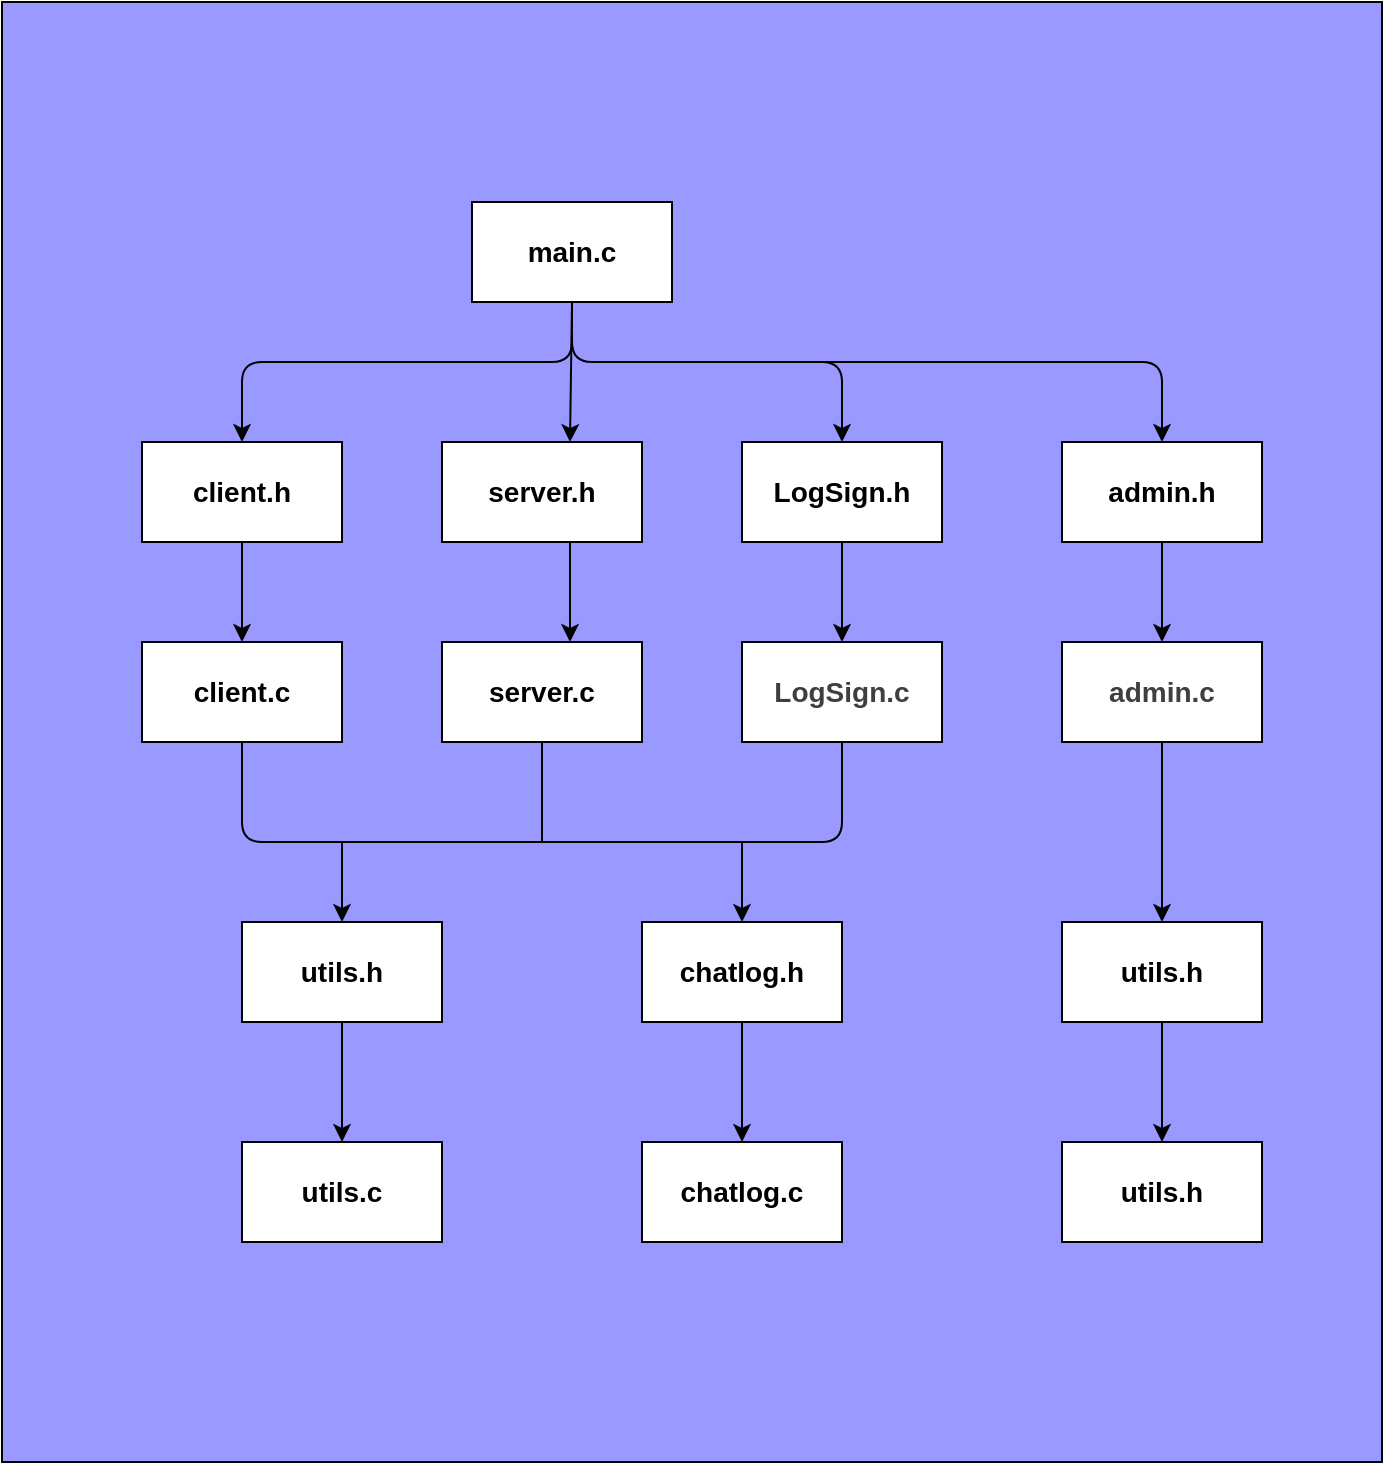 <mxfile>
    <diagram id="ACQts67kbGIKaAzS2E5c" name="Page-1">
        <mxGraphModel dx="967" dy="1139" grid="1" gridSize="10" guides="1" tooltips="1" connect="1" arrows="1" fold="1" page="1" pageScale="1" pageWidth="850" pageHeight="1100" math="0" shadow="0">
            <root>
                <mxCell id="0"/>
                <mxCell id="1" parent="0"/>
                <mxCell id="36" value="" style="rounded=0;whiteSpace=wrap;html=1;direction=south;fillColor=#9999FF;" vertex="1" parent="1">
                    <mxGeometry x="190" y="100" width="690" height="730" as="geometry"/>
                </mxCell>
                <mxCell id="2" value="&lt;b&gt;&lt;font style=&quot;font-size: 14px;&quot;&gt;main.c&lt;/font&gt;&lt;/b&gt;" style="rounded=0;whiteSpace=wrap;html=1;" vertex="1" parent="1">
                    <mxGeometry x="425" y="200" width="100" height="50" as="geometry"/>
                </mxCell>
                <mxCell id="3" value="&lt;b&gt;&lt;font style=&quot;font-size: 14px;&quot;&gt;client.h&lt;/font&gt;&lt;/b&gt;" style="rounded=0;whiteSpace=wrap;html=1;" vertex="1" parent="1">
                    <mxGeometry x="260" y="320" width="100" height="50" as="geometry"/>
                </mxCell>
                <mxCell id="4" value="&lt;b&gt;&lt;font style=&quot;font-size: 14px;&quot;&gt;server.h&lt;/font&gt;&lt;/b&gt;" style="rounded=0;whiteSpace=wrap;html=1;" vertex="1" parent="1">
                    <mxGeometry x="410" y="320" width="100" height="50" as="geometry"/>
                </mxCell>
                <mxCell id="5" value="&lt;span style=&quot;font-size: 14px;&quot;&gt;&lt;b&gt;LogSign.h&lt;/b&gt;&lt;/span&gt;" style="rounded=0;whiteSpace=wrap;html=1;" vertex="1" parent="1">
                    <mxGeometry x="560" y="320" width="100" height="50" as="geometry"/>
                </mxCell>
                <mxCell id="6" value="&lt;b&gt;&lt;font style=&quot;font-size: 14px;&quot;&gt;chatlog.c&lt;/font&gt;&lt;/b&gt;" style="rounded=0;whiteSpace=wrap;html=1;" vertex="1" parent="1">
                    <mxGeometry x="510" y="670" width="100" height="50" as="geometry"/>
                </mxCell>
                <mxCell id="7" value="&lt;b&gt;&lt;font style=&quot;font-size: 14px;&quot;&gt;client.c&lt;/font&gt;&lt;/b&gt;" style="rounded=0;whiteSpace=wrap;html=1;" vertex="1" parent="1">
                    <mxGeometry x="260" y="420" width="100" height="50" as="geometry"/>
                </mxCell>
                <mxCell id="8" value="&lt;b&gt;&lt;font style=&quot;font-size: 14px;&quot;&gt;server.c&lt;/font&gt;&lt;/b&gt;" style="rounded=0;whiteSpace=wrap;html=1;" vertex="1" parent="1">
                    <mxGeometry x="410" y="420" width="100" height="50" as="geometry"/>
                </mxCell>
                <mxCell id="9" value="&lt;b style=&quot;color: rgb(63, 63, 63); font-size: 14px;&quot;&gt;LogSign.c&lt;/b&gt;" style="rounded=0;whiteSpace=wrap;html=1;" vertex="1" parent="1">
                    <mxGeometry x="560" y="420" width="100" height="50" as="geometry"/>
                </mxCell>
                <mxCell id="10" value="&lt;b style=&quot;color: rgb(63, 63, 63); font-size: 14px;&quot;&gt;admin.c&lt;/b&gt;" style="rounded=0;whiteSpace=wrap;html=1;" vertex="1" parent="1">
                    <mxGeometry x="720" y="420" width="100" height="50" as="geometry"/>
                </mxCell>
                <mxCell id="11" value="&lt;b&gt;&lt;font style=&quot;font-size: 14px;&quot;&gt;utils.h&lt;/font&gt;&lt;/b&gt;" style="rounded=0;whiteSpace=wrap;html=1;" vertex="1" parent="1">
                    <mxGeometry x="310" y="560" width="100" height="50" as="geometry"/>
                </mxCell>
                <mxCell id="12" value="&lt;b&gt;&lt;font style=&quot;font-size: 14px;&quot;&gt;chatlog.h&lt;/font&gt;&lt;/b&gt;" style="rounded=0;whiteSpace=wrap;html=1;" vertex="1" parent="1">
                    <mxGeometry x="510" y="560" width="100" height="50" as="geometry"/>
                </mxCell>
                <mxCell id="13" value="&lt;b&gt;&lt;font style=&quot;font-size: 14px;&quot;&gt;utils.c&lt;/font&gt;&lt;/b&gt;" style="rounded=0;whiteSpace=wrap;html=1;" vertex="1" parent="1">
                    <mxGeometry x="310" y="670" width="100" height="50" as="geometry"/>
                </mxCell>
                <mxCell id="15" value="&lt;span style=&quot;font-size: 14px;&quot;&gt;&lt;b&gt;admin.h&lt;/b&gt;&lt;/span&gt;" style="rounded=0;whiteSpace=wrap;html=1;" vertex="1" parent="1">
                    <mxGeometry x="720" y="320" width="100" height="50" as="geometry"/>
                </mxCell>
                <mxCell id="16" value="" style="endArrow=classic;html=1;entryX=0.5;entryY=0;entryDx=0;entryDy=0;exitX=0.5;exitY=1;exitDx=0;exitDy=0;" edge="1" parent="1" source="2" target="3">
                    <mxGeometry width="50" height="50" relative="1" as="geometry">
                        <mxPoint x="475" y="280" as="sourcePoint"/>
                        <mxPoint x="520" y="550" as="targetPoint"/>
                        <Array as="points">
                            <mxPoint x="475" y="280"/>
                            <mxPoint x="310" y="280"/>
                        </Array>
                    </mxGeometry>
                </mxCell>
                <mxCell id="18" value="" style="endArrow=classic;html=1;exitX=0.5;exitY=1;exitDx=0;exitDy=0;entryX=0.64;entryY=0;entryDx=0;entryDy=0;entryPerimeter=0;" edge="1" parent="1" source="2" target="4">
                    <mxGeometry width="50" height="50" relative="1" as="geometry">
                        <mxPoint x="470" y="600" as="sourcePoint"/>
                        <mxPoint x="520" y="550" as="targetPoint"/>
                    </mxGeometry>
                </mxCell>
                <mxCell id="19" value="" style="endArrow=classic;html=1;exitX=0.5;exitY=1;exitDx=0;exitDy=0;entryX=0.5;entryY=0;entryDx=0;entryDy=0;" edge="1" parent="1" source="2" target="5">
                    <mxGeometry width="50" height="50" relative="1" as="geometry">
                        <mxPoint x="470" y="600" as="sourcePoint"/>
                        <mxPoint x="520" y="550" as="targetPoint"/>
                        <Array as="points">
                            <mxPoint x="475" y="280"/>
                            <mxPoint x="610" y="280"/>
                        </Array>
                    </mxGeometry>
                </mxCell>
                <mxCell id="20" value="" style="endArrow=classic;html=1;exitX=0.5;exitY=1;exitDx=0;exitDy=0;" edge="1" parent="1" source="3" target="7">
                    <mxGeometry width="50" height="50" relative="1" as="geometry">
                        <mxPoint x="470" y="600" as="sourcePoint"/>
                        <mxPoint x="520" y="550" as="targetPoint"/>
                    </mxGeometry>
                </mxCell>
                <mxCell id="21" value="" style="endArrow=classic;html=1;entryX=0.64;entryY=0;entryDx=0;entryDy=0;entryPerimeter=0;" edge="1" parent="1" target="8">
                    <mxGeometry width="50" height="50" relative="1" as="geometry">
                        <mxPoint x="474" y="370" as="sourcePoint"/>
                        <mxPoint x="520" y="550" as="targetPoint"/>
                    </mxGeometry>
                </mxCell>
                <mxCell id="22" value="" style="endArrow=classic;html=1;exitX=0.5;exitY=1;exitDx=0;exitDy=0;entryX=0.5;entryY=0;entryDx=0;entryDy=0;" edge="1" parent="1" source="5" target="9">
                    <mxGeometry width="50" height="50" relative="1" as="geometry">
                        <mxPoint x="470" y="600" as="sourcePoint"/>
                        <mxPoint x="520" y="550" as="targetPoint"/>
                    </mxGeometry>
                </mxCell>
                <mxCell id="24" value="" style="endArrow=none;html=1;exitX=0.5;exitY=1;exitDx=0;exitDy=0;entryX=0.5;entryY=1;entryDx=0;entryDy=0;" edge="1" parent="1" source="7" target="9">
                    <mxGeometry width="50" height="50" relative="1" as="geometry">
                        <mxPoint x="470" y="600" as="sourcePoint"/>
                        <mxPoint x="520" y="550" as="targetPoint"/>
                        <Array as="points">
                            <mxPoint x="310" y="520"/>
                            <mxPoint x="460" y="520"/>
                            <mxPoint x="610" y="520"/>
                        </Array>
                    </mxGeometry>
                </mxCell>
                <mxCell id="25" value="" style="endArrow=none;html=1;exitX=0.5;exitY=1;exitDx=0;exitDy=0;" edge="1" parent="1" source="8">
                    <mxGeometry width="50" height="50" relative="1" as="geometry">
                        <mxPoint x="470" y="600" as="sourcePoint"/>
                        <mxPoint x="460" y="520" as="targetPoint"/>
                    </mxGeometry>
                </mxCell>
                <mxCell id="26" value="" style="endArrow=classic;html=1;entryX=0.5;entryY=0;entryDx=0;entryDy=0;" edge="1" parent="1" target="11">
                    <mxGeometry width="50" height="50" relative="1" as="geometry">
                        <mxPoint x="360" y="520" as="sourcePoint"/>
                        <mxPoint x="470" y="560" as="targetPoint"/>
                    </mxGeometry>
                </mxCell>
                <mxCell id="27" value="" style="endArrow=classic;html=1;entryX=0.5;entryY=0;entryDx=0;entryDy=0;" edge="1" parent="1" target="12">
                    <mxGeometry width="50" height="50" relative="1" as="geometry">
                        <mxPoint x="560" y="520" as="sourcePoint"/>
                        <mxPoint x="520" y="550" as="targetPoint"/>
                    </mxGeometry>
                </mxCell>
                <mxCell id="28" value="" style="endArrow=classic;html=1;exitX=0.5;exitY=1;exitDx=0;exitDy=0;entryX=0.5;entryY=0;entryDx=0;entryDy=0;" edge="1" parent="1" source="11" target="13">
                    <mxGeometry width="50" height="50" relative="1" as="geometry">
                        <mxPoint x="470" y="600" as="sourcePoint"/>
                        <mxPoint x="520" y="550" as="targetPoint"/>
                    </mxGeometry>
                </mxCell>
                <mxCell id="29" value="" style="endArrow=classic;html=1;exitX=0.5;exitY=1;exitDx=0;exitDy=0;entryX=0.5;entryY=0;entryDx=0;entryDy=0;" edge="1" parent="1" source="12" target="6">
                    <mxGeometry width="50" height="50" relative="1" as="geometry">
                        <mxPoint x="470" y="600" as="sourcePoint"/>
                        <mxPoint x="520" y="550" as="targetPoint"/>
                    </mxGeometry>
                </mxCell>
                <mxCell id="30" value="" style="endArrow=classic;html=1;entryX=0.5;entryY=0;entryDx=0;entryDy=0;" edge="1" parent="1" target="15">
                    <mxGeometry width="50" height="50" relative="1" as="geometry">
                        <mxPoint x="600" y="280" as="sourcePoint"/>
                        <mxPoint x="780" y="280" as="targetPoint"/>
                        <Array as="points">
                            <mxPoint x="770" y="280"/>
                        </Array>
                    </mxGeometry>
                </mxCell>
                <mxCell id="31" value="" style="endArrow=classic;html=1;exitX=0.5;exitY=1;exitDx=0;exitDy=0;" edge="1" parent="1" source="15" target="10">
                    <mxGeometry width="50" height="50" relative="1" as="geometry">
                        <mxPoint x="470" y="600" as="sourcePoint"/>
                        <mxPoint x="520" y="550" as="targetPoint"/>
                    </mxGeometry>
                </mxCell>
                <mxCell id="32" value="&lt;b&gt;&lt;font style=&quot;font-size: 14px;&quot;&gt;utils.h&lt;/font&gt;&lt;/b&gt;" style="rounded=0;whiteSpace=wrap;html=1;" vertex="1" parent="1">
                    <mxGeometry x="720" y="560" width="100" height="50" as="geometry"/>
                </mxCell>
                <mxCell id="33" value="&lt;b&gt;&lt;font style=&quot;font-size: 14px;&quot;&gt;utils.h&lt;/font&gt;&lt;/b&gt;" style="rounded=0;whiteSpace=wrap;html=1;" vertex="1" parent="1">
                    <mxGeometry x="720" y="670" width="100" height="50" as="geometry"/>
                </mxCell>
                <mxCell id="34" value="" style="endArrow=classic;html=1;exitX=0.5;exitY=1;exitDx=0;exitDy=0;" edge="1" parent="1" source="10" target="32">
                    <mxGeometry width="50" height="50" relative="1" as="geometry">
                        <mxPoint x="780" y="380" as="sourcePoint"/>
                        <mxPoint x="780" y="430" as="targetPoint"/>
                    </mxGeometry>
                </mxCell>
                <mxCell id="35" value="" style="endArrow=classic;html=1;exitX=0.5;exitY=1;exitDx=0;exitDy=0;" edge="1" parent="1" source="32" target="33">
                    <mxGeometry width="50" height="50" relative="1" as="geometry">
                        <mxPoint x="780" y="480" as="sourcePoint"/>
                        <mxPoint x="780" y="570" as="targetPoint"/>
                    </mxGeometry>
                </mxCell>
            </root>
        </mxGraphModel>
    </diagram>
</mxfile>